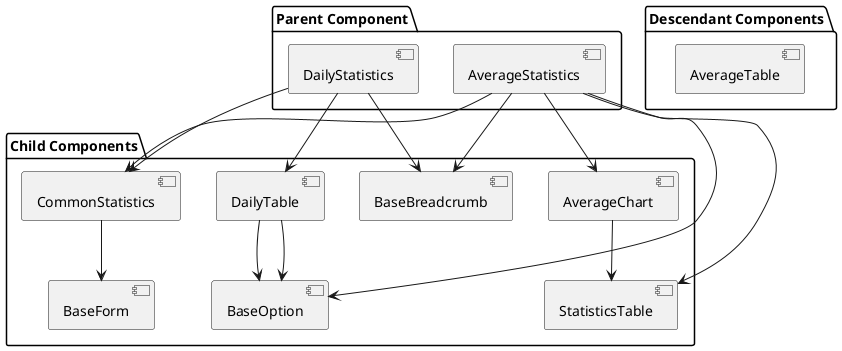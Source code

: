 @startuml

package "Parent Component" {
  [DailyStatistics]
  [AverageStatistics]
}

package "Child Components" {
  [BaseForm]
  [AverageChart]
  [DailyTable]
  [BaseBreadcrumb]
  [CommonStatistics]
  [BaseOption]
  [StatisticsTable]
}

package "Descendant Components" {
  [BaseForm]
  [BaseOption]
  [AverageTable]
  [StatisticsTable]
}

[DailyStatistics]            -->       [DailyTable]
[DailyStatistics]            -->       [BaseBreadcrumb]
[DailyStatistics]            -->       [CommonStatistics]
[AverageStatistics]       -->       [BaseOption]
[AverageStatistics]       -->       [StatisticsTable]
[AverageStatistics]       -->       [BaseBreadcrumb]
[AverageStatistics]       -->       [CommonStatistics]
[AverageStatistics]       -->       [AverageChart]
[DailyTable]                  -->       [BaseOption]
[DailyTable]                  -->       [BaseOption]
[AverageChart]            -->       [StatisticsTable]
[CommonStatistics]     -->       [BaseForm]


@enduml